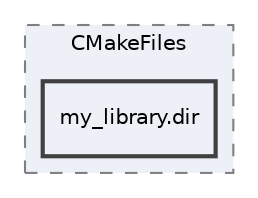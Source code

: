digraph "build/src/CMakeFiles/my_library.dir"
{
 // LATEX_PDF_SIZE
  edge [fontname="Helvetica",fontsize="10",labelfontname="Helvetica",labelfontsize="10"];
  node [fontname="Helvetica",fontsize="10",shape=record];
  compound=true
  subgraph clusterdir_6ce2af4073517224f64c6f30c6a0115e {
    graph [ bgcolor="#edf0f7", pencolor="grey50", style="filled,dashed,", label="CMakeFiles", fontname="Helvetica", fontsize="10", URL="dir_6ce2af4073517224f64c6f30c6a0115e.html"]
  dir_d2e2eb9641eb3b8c19d78fffbd47c330 [shape=box, label="my_library.dir", style="filled,bold,", fillcolor="#edf0f7", color="grey25", URL="dir_d2e2eb9641eb3b8c19d78fffbd47c330.html"];
  }
}
